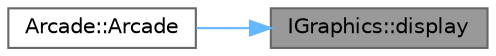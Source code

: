 digraph "IGraphics::display"
{
 // LATEX_PDF_SIZE
  bgcolor="transparent";
  edge [fontname=Helvetica,fontsize=10,labelfontname=Helvetica,labelfontsize=10];
  node [fontname=Helvetica,fontsize=10,shape=box,height=0.2,width=0.4];
  rankdir="RL";
  Node1 [label="IGraphics::display",height=0.2,width=0.4,color="gray40", fillcolor="grey60", style="filled", fontcolor="black",tooltip=" "];
  Node1 -> Node2 [dir="back",color="steelblue1",style="solid"];
  Node2 [label="Arcade::Arcade",height=0.2,width=0.4,color="grey40", fillcolor="white", style="filled",URL="$classArcade.html#a9efa046601eee640caa86c7fa24a76f5",tooltip=" "];
}
